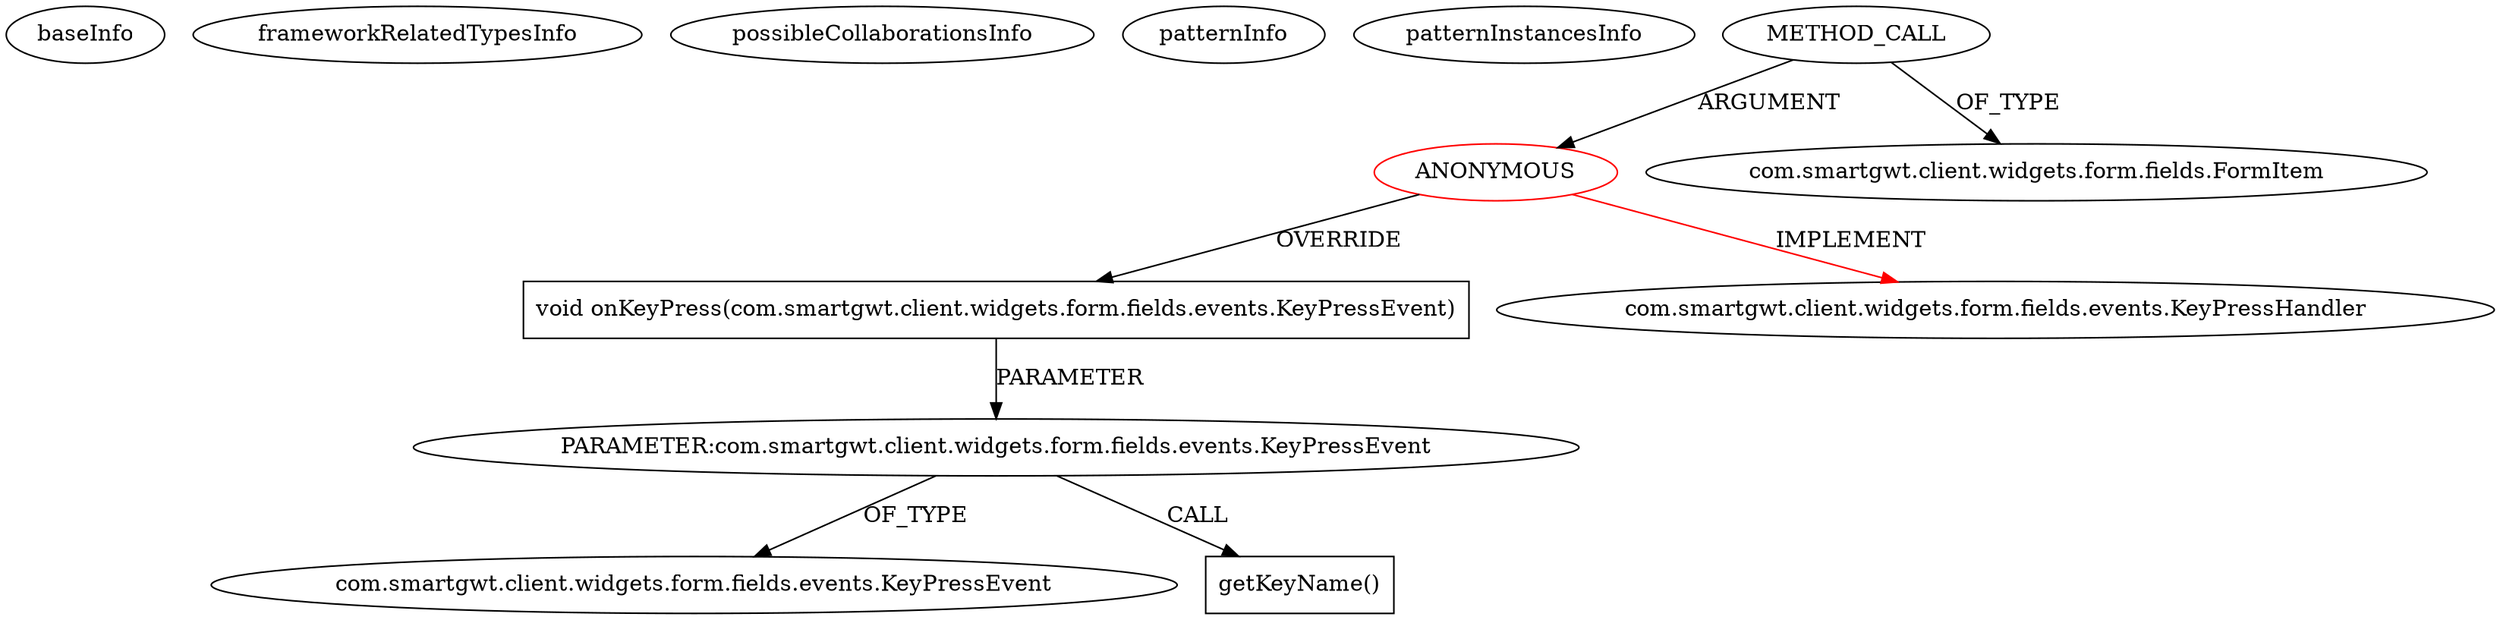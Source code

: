digraph {
baseInfo[graphId=1194,category="pattern",isAnonymous=true,possibleRelation=false]
frameworkRelatedTypesInfo[0="com.smartgwt.client.widgets.form.fields.events.KeyPressHandler"]
possibleCollaborationsInfo[]
patternInfo[frequency=8.0,patternRootClient=0]
patternInstancesInfo[0="Namrack-TeachToLearn~/Namrack-TeachToLearn/TeachToLearn-master/TeachToLearn/src/ttl/client/layout/widgets/RegisterWidget.java~void RegisterWidget()~369",1="Namrack-TeachToLearn~/Namrack-TeachToLearn/TeachToLearn-master/TeachToLearn/src/ttl/client/layout/widgets/LoginWidget.java~void LoginWidget()~362"]
4[label="void onKeyPress(com.smartgwt.client.widgets.form.fields.events.KeyPressEvent)",vertexType="OVERRIDING_METHOD_DECLARATION",isFrameworkType=false,shape=box]
0[label="ANONYMOUS",vertexType="ROOT_ANONYMOUS_DECLARATION",isFrameworkType=false,color=red]
1[label="com.smartgwt.client.widgets.form.fields.events.KeyPressHandler",vertexType="FRAMEWORK_INTERFACE_TYPE",isFrameworkType=false]
2[label="METHOD_CALL",vertexType="OUTSIDE_CALL",isFrameworkType=false]
3[label="com.smartgwt.client.widgets.form.fields.FormItem",vertexType="FRAMEWORK_CLASS_TYPE",isFrameworkType=false]
5[label="PARAMETER:com.smartgwt.client.widgets.form.fields.events.KeyPressEvent",vertexType="PARAMETER_DECLARATION",isFrameworkType=false]
6[label="com.smartgwt.client.widgets.form.fields.events.KeyPressEvent",vertexType="FRAMEWORK_CLASS_TYPE",isFrameworkType=false]
8[label="getKeyName()",vertexType="INSIDE_CALL",isFrameworkType=false,shape=box]
0->4[label="OVERRIDE"]
5->8[label="CALL"]
2->0[label="ARGUMENT"]
2->3[label="OF_TYPE"]
0->1[label="IMPLEMENT",color=red]
4->5[label="PARAMETER"]
5->6[label="OF_TYPE"]
}
